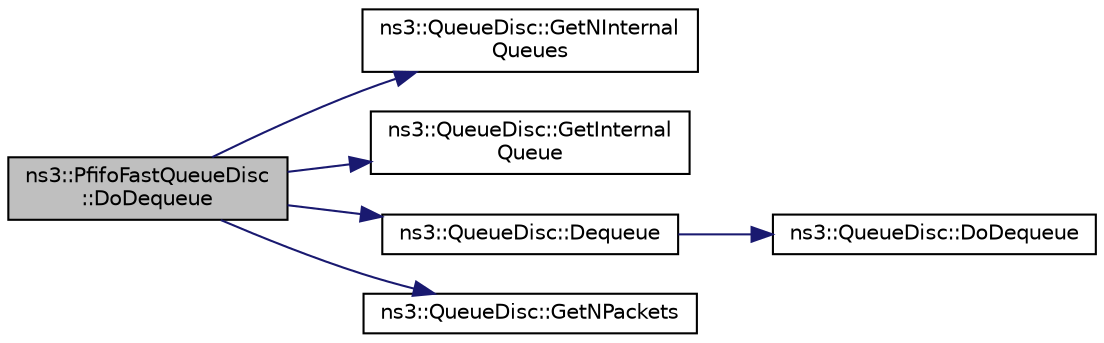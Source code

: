 digraph "ns3::PfifoFastQueueDisc::DoDequeue"
{
  edge [fontname="Helvetica",fontsize="10",labelfontname="Helvetica",labelfontsize="10"];
  node [fontname="Helvetica",fontsize="10",shape=record];
  rankdir="LR";
  Node1 [label="ns3::PfifoFastQueueDisc\l::DoDequeue",height=0.2,width=0.4,color="black", fillcolor="grey75", style="filled", fontcolor="black"];
  Node1 -> Node2 [color="midnightblue",fontsize="10",style="solid"];
  Node2 [label="ns3::QueueDisc::GetNInternal\lQueues",height=0.2,width=0.4,color="black", fillcolor="white", style="filled",URL="$d0/d7b/classns3_1_1QueueDisc.html#a98e658dc1b0b32104ffc9e07afd205c6",tooltip="Get the number of internal queues. "];
  Node1 -> Node3 [color="midnightblue",fontsize="10",style="solid"];
  Node3 [label="ns3::QueueDisc::GetInternal\lQueue",height=0.2,width=0.4,color="black", fillcolor="white", style="filled",URL="$d0/d7b/classns3_1_1QueueDisc.html#adf09b498c07c5677c26ea4b8309def74",tooltip="Get the i-th internal queue. "];
  Node1 -> Node4 [color="midnightblue",fontsize="10",style="solid"];
  Node4 [label="ns3::QueueDisc::Dequeue",height=0.2,width=0.4,color="black", fillcolor="white", style="filled",URL="$d0/d7b/classns3_1_1QueueDisc.html#a6c13fc489822c1487f61c2289f2e3629"];
  Node4 -> Node5 [color="midnightblue",fontsize="10",style="solid"];
  Node5 [label="ns3::QueueDisc::DoDequeue",height=0.2,width=0.4,color="black", fillcolor="white", style="filled",URL="$d0/d7b/classns3_1_1QueueDisc.html#afefae1a05f45db101c2c75d67a440c63"];
  Node1 -> Node6 [color="midnightblue",fontsize="10",style="solid"];
  Node6 [label="ns3::QueueDisc::GetNPackets",height=0.2,width=0.4,color="black", fillcolor="white", style="filled",URL="$d0/d7b/classns3_1_1QueueDisc.html#a6ee992f32c1671512f0948fd6cc46a7e",tooltip="Get the number of packets stored by the queue disc. "];
}
